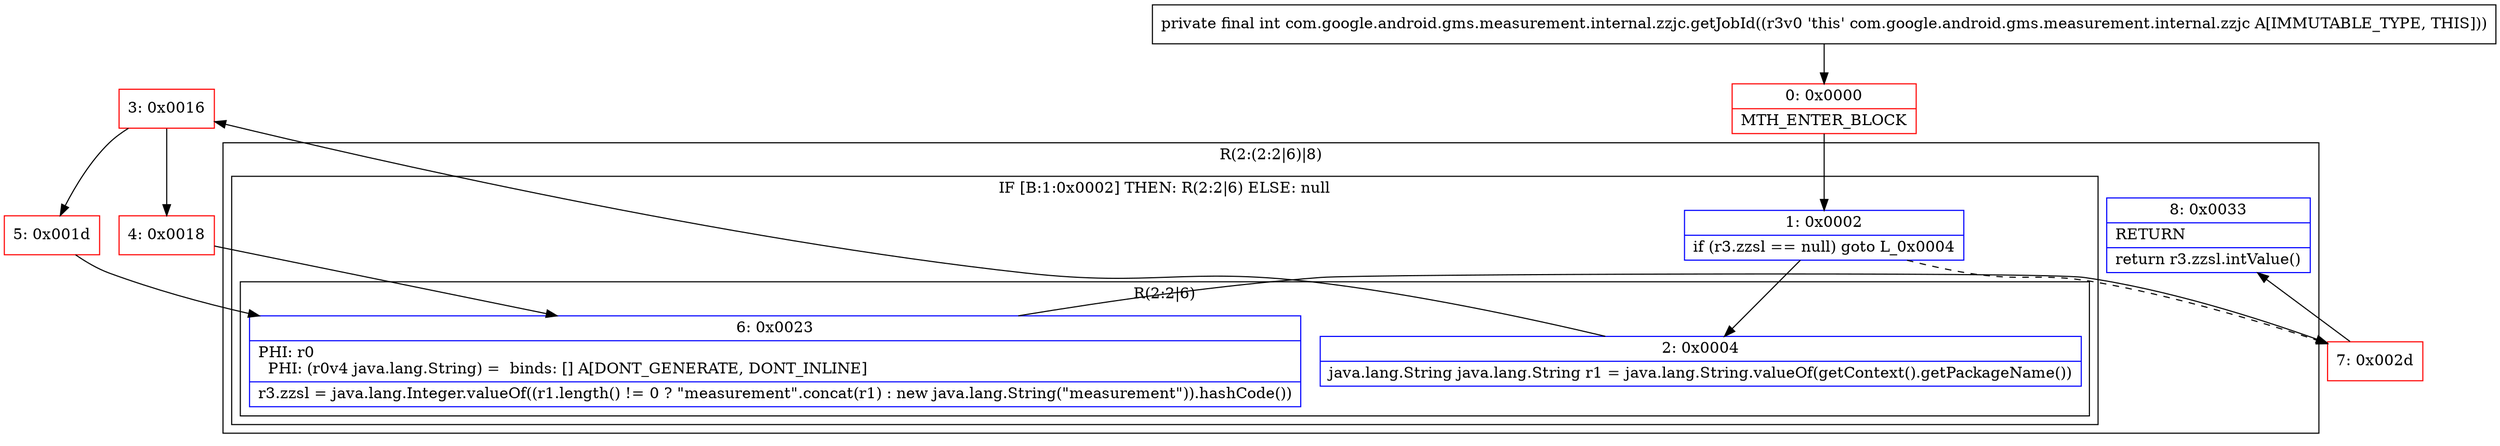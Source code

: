 digraph "CFG forcom.google.android.gms.measurement.internal.zzjc.getJobId()I" {
subgraph cluster_Region_1241096976 {
label = "R(2:(2:2|6)|8)";
node [shape=record,color=blue];
subgraph cluster_IfRegion_1030460031 {
label = "IF [B:1:0x0002] THEN: R(2:2|6) ELSE: null";
node [shape=record,color=blue];
Node_1 [shape=record,label="{1\:\ 0x0002|if (r3.zzsl == null) goto L_0x0004\l}"];
subgraph cluster_Region_2130155975 {
label = "R(2:2|6)";
node [shape=record,color=blue];
Node_2 [shape=record,label="{2\:\ 0x0004|java.lang.String java.lang.String r1 = java.lang.String.valueOf(getContext().getPackageName())\l}"];
Node_6 [shape=record,label="{6\:\ 0x0023|PHI: r0 \l  PHI: (r0v4 java.lang.String) =  binds: [] A[DONT_GENERATE, DONT_INLINE]\l|r3.zzsl = java.lang.Integer.valueOf((r1.length() != 0 ? \"measurement\".concat(r1) : new java.lang.String(\"measurement\")).hashCode())\l}"];
}
}
Node_8 [shape=record,label="{8\:\ 0x0033|RETURN\l|return r3.zzsl.intValue()\l}"];
}
Node_0 [shape=record,color=red,label="{0\:\ 0x0000|MTH_ENTER_BLOCK\l}"];
Node_3 [shape=record,color=red,label="{3\:\ 0x0016}"];
Node_4 [shape=record,color=red,label="{4\:\ 0x0018}"];
Node_5 [shape=record,color=red,label="{5\:\ 0x001d}"];
Node_7 [shape=record,color=red,label="{7\:\ 0x002d}"];
MethodNode[shape=record,label="{private final int com.google.android.gms.measurement.internal.zzjc.getJobId((r3v0 'this' com.google.android.gms.measurement.internal.zzjc A[IMMUTABLE_TYPE, THIS])) }"];
MethodNode -> Node_0;
Node_1 -> Node_2;
Node_1 -> Node_7[style=dashed];
Node_2 -> Node_3;
Node_6 -> Node_7;
Node_0 -> Node_1;
Node_3 -> Node_4;
Node_3 -> Node_5;
Node_4 -> Node_6;
Node_5 -> Node_6;
Node_7 -> Node_8;
}

